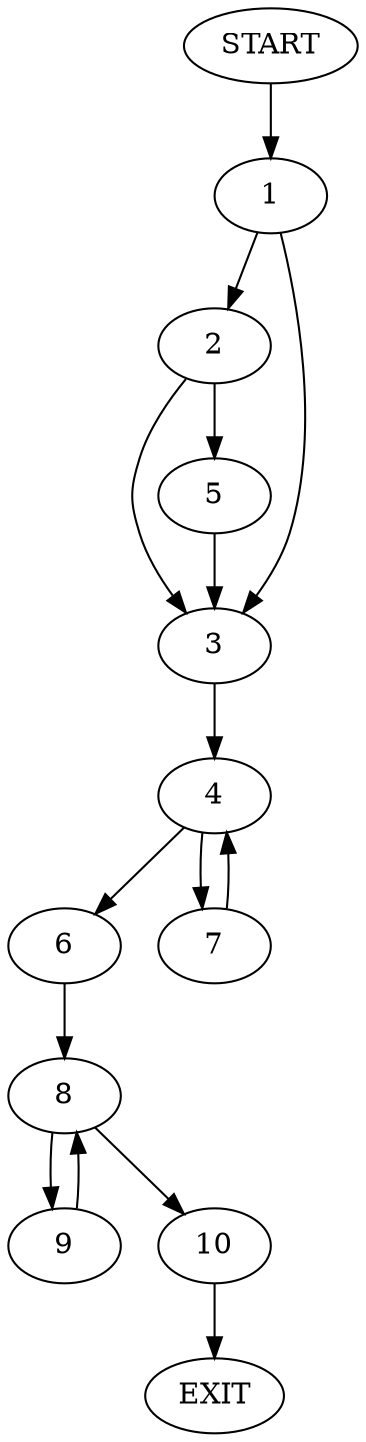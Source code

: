 digraph {
0 [label="START"]
11 [label="EXIT"]
0 -> 1
1 -> 2
1 -> 3
3 -> 4
2 -> 3
2 -> 5
5 -> 3
4 -> 6
4 -> 7
7 -> 4
6 -> 8
8 -> 9
8 -> 10
9 -> 8
10 -> 11
}
